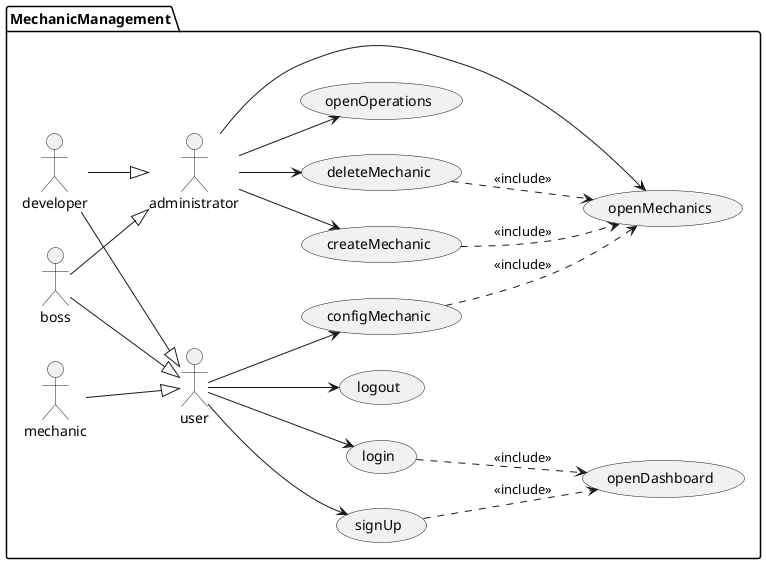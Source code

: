 @startuml
left to right direction

package MechanicManagement {
:mechanic: --|> :user:
:boss: --|> :user:
:developer: --|> :user:

:boss: --|> :administrator:
:developer: --|> :administrator:


:administrator: --> (createMechanic)
:user: --> (configMechanic)
:administrator: --> (deleteMechanic)
:administrator: --> (openMechanics)
:administrator: --> (openOperations)
:user: --> (login)
(login) ..> (openDashboard) : <<include>>
(signUp) ..> (openDashboard) : <<include>>
(configMechanic) ..> (openMechanics) : <<include>>
(createMechanic) ..> (openMechanics) : <<include>>
(deleteMechanic) ..> (openMechanics) : <<include>>
:user: --> (signUp)
:user: --> (logout)
}

@enduml
